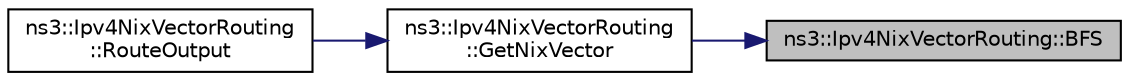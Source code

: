 digraph "ns3::Ipv4NixVectorRouting::BFS"
{
 // LATEX_PDF_SIZE
  edge [fontname="Helvetica",fontsize="10",labelfontname="Helvetica",labelfontsize="10"];
  node [fontname="Helvetica",fontsize="10",shape=record];
  rankdir="RL";
  Node1 [label="ns3::Ipv4NixVectorRouting::BFS",height=0.2,width=0.4,color="black", fillcolor="grey75", style="filled", fontcolor="black",tooltip="Breadth first search algorithm."];
  Node1 -> Node2 [dir="back",color="midnightblue",fontsize="10",style="solid",fontname="Helvetica"];
  Node2 [label="ns3::Ipv4NixVectorRouting\l::GetNixVector",height=0.2,width=0.4,color="black", fillcolor="white", style="filled",URL="$classns3_1_1_ipv4_nix_vector_routing.html#aed0271392a3dcd6cff25edb9b5cdf1cb",tooltip="Takes in the source node and dest IP and calls GetNodeByIp, BFS, accounting for any output interface ..."];
  Node2 -> Node3 [dir="back",color="midnightblue",fontsize="10",style="solid",fontname="Helvetica"];
  Node3 [label="ns3::Ipv4NixVectorRouting\l::RouteOutput",height=0.2,width=0.4,color="black", fillcolor="white", style="filled",URL="$classns3_1_1_ipv4_nix_vector_routing.html#ac7bbf06105fc46edc431bdc7be58f3e7",tooltip="Query routing cache for an existing route, for an outbound packet."];
}
